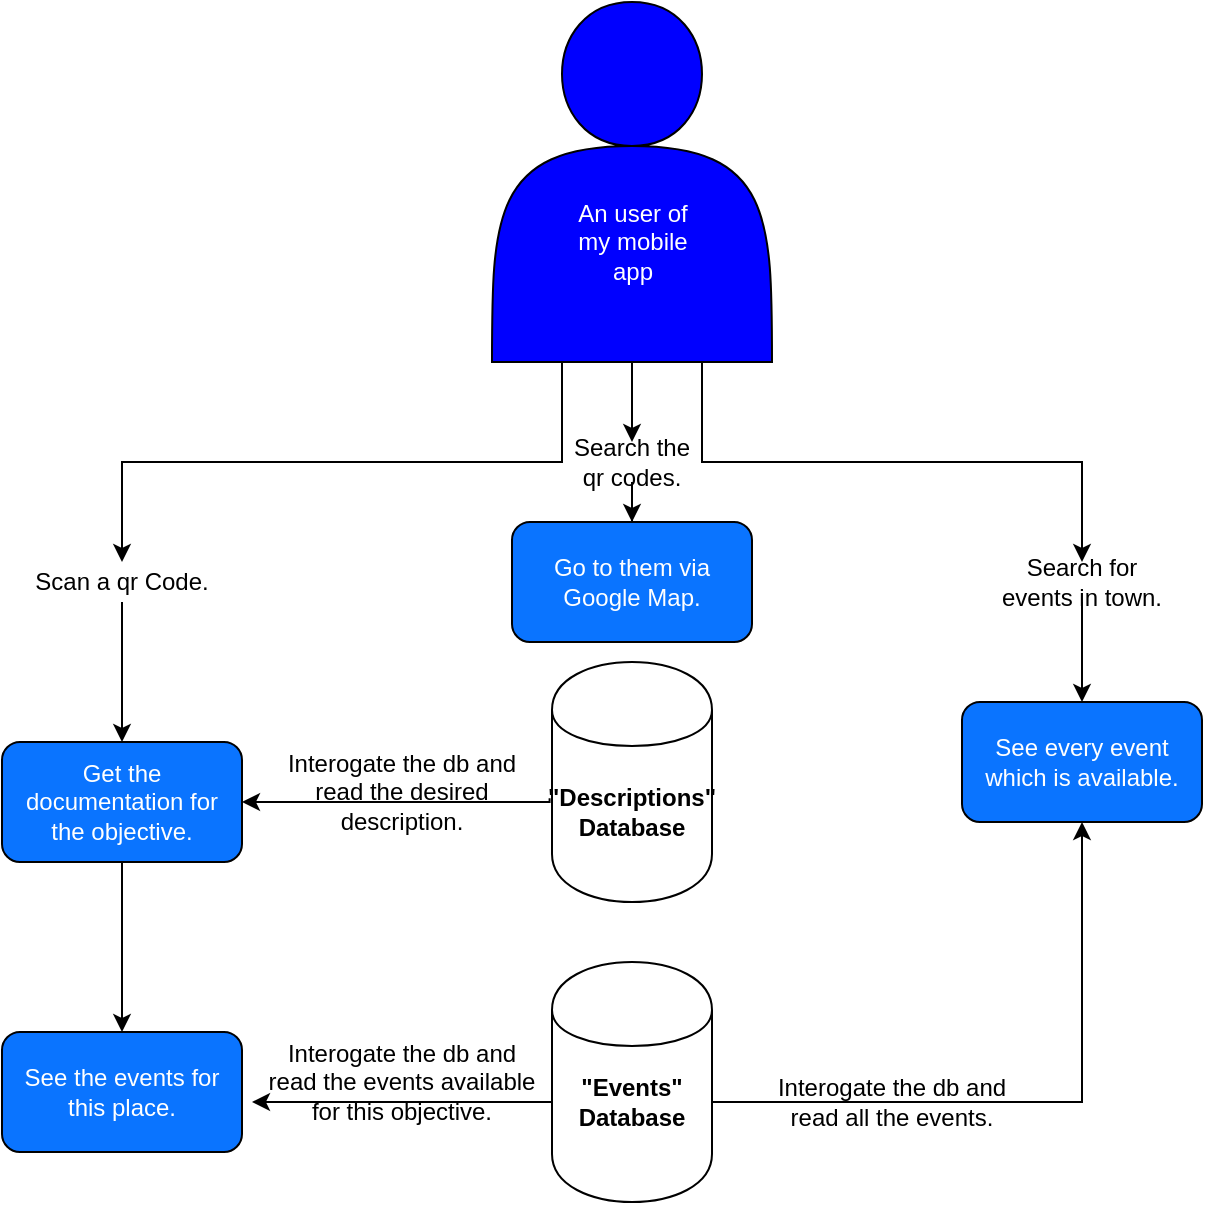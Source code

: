 <mxfile version="12.3.9" type="device" pages="1"><diagram id="Xzsiuuy3gbnd1Ay-5tpV" name="Page-1"><mxGraphModel dx="1038" dy="580" grid="1" gridSize="10" guides="1" tooltips="1" connect="1" arrows="1" fold="1" page="1" pageScale="1" pageWidth="827" pageHeight="1169" math="0" shadow="0"><root><mxCell id="0"/><mxCell id="1" parent="0"/><mxCell id="Dp08URRKoPR0fv06JYpc-8" style="edgeStyle=orthogonalEdgeStyle;rounded=0;orthogonalLoop=1;jettySize=auto;html=1;exitX=0.5;exitY=1;exitDx=0;exitDy=0;entryX=0.5;entryY=0;entryDx=0;entryDy=0;fontColor=#FFFFFF;" parent="1" source="Dp08URRKoPR0fv06JYpc-1" target="Dp08URRKoPR0fv06JYpc-5" edge="1"><mxGeometry relative="1" as="geometry"/></mxCell><mxCell id="Dp08URRKoPR0fv06JYpc-13" style="edgeStyle=orthogonalEdgeStyle;rounded=0;orthogonalLoop=1;jettySize=auto;html=1;exitX=0.25;exitY=1;exitDx=0;exitDy=0;entryX=0.5;entryY=0;entryDx=0;entryDy=0;fontColor=#FFFFFF;" parent="1" source="Dp08URRKoPR0fv06JYpc-1" target="Dp08URRKoPR0fv06JYpc-12" edge="1"><mxGeometry relative="1" as="geometry"/></mxCell><mxCell id="OuJWMjcxE--GV9yJBJRy-2" style="edgeStyle=orthogonalEdgeStyle;rounded=0;orthogonalLoop=1;jettySize=auto;html=1;exitX=0.75;exitY=1;exitDx=0;exitDy=0;entryX=0.5;entryY=0;entryDx=0;entryDy=0;" edge="1" parent="1" source="Dp08URRKoPR0fv06JYpc-1" target="OuJWMjcxE--GV9yJBJRy-1"><mxGeometry relative="1" as="geometry"/></mxCell><mxCell id="Dp08URRKoPR0fv06JYpc-1" value="" style="shape=actor;whiteSpace=wrap;html=1;fillColor=#0000FF;" parent="1" vertex="1"><mxGeometry x="330" y="40" width="140" height="180" as="geometry"/></mxCell><mxCell id="Dp08URRKoPR0fv06JYpc-2" value="An user of my mobile app" style="text;html=1;strokeColor=none;fillColor=none;align=center;verticalAlign=middle;whiteSpace=wrap;rounded=0;fontColor=#FFFFFF;" parent="1" vertex="1"><mxGeometry x="362.5" y="130" width="75" height="60" as="geometry"/></mxCell><mxCell id="Dp08URRKoPR0fv06JYpc-18" style="edgeStyle=orthogonalEdgeStyle;rounded=0;orthogonalLoop=1;jettySize=auto;html=1;exitX=-0.015;exitY=0.568;exitDx=0;exitDy=0;entryX=1;entryY=0.5;entryDx=0;entryDy=0;fontColor=#FFFFFF;exitPerimeter=0;" parent="1" source="OuJWMjcxE--GV9yJBJRy-8" target="Dp08URRKoPR0fv06JYpc-14" edge="1"><mxGeometry relative="1" as="geometry"><mxPoint x="340" y="420" as="sourcePoint"/><Array as="points"><mxPoint x="359" y="440"/></Array></mxGeometry></mxCell><mxCell id="Dp08URRKoPR0fv06JYpc-11" value="" style="edgeStyle=orthogonalEdgeStyle;rounded=0;orthogonalLoop=1;jettySize=auto;html=1;fontColor=#FFFFFF;" parent="1" source="Dp08URRKoPR0fv06JYpc-5" target="Dp08URRKoPR0fv06JYpc-9" edge="1"><mxGeometry relative="1" as="geometry"/></mxCell><mxCell id="Dp08URRKoPR0fv06JYpc-5" value="&lt;font color=&quot;#000000&quot;&gt;Search the qr codes.&lt;/font&gt;" style="text;html=1;strokeColor=none;fillColor=none;align=center;verticalAlign=middle;whiteSpace=wrap;rounded=0;fontColor=#FFFFFF;" parent="1" vertex="1"><mxGeometry x="365" y="260" width="70" height="20" as="geometry"/></mxCell><mxCell id="Dp08URRKoPR0fv06JYpc-9" value="" style="rounded=1;whiteSpace=wrap;html=1;fillColor=#0A74FF;fontColor=#FFFFFF;" parent="1" vertex="1"><mxGeometry x="340" y="300" width="120" height="60" as="geometry"/></mxCell><mxCell id="Dp08URRKoPR0fv06JYpc-10" value="Go to them via Google Map." style="text;html=1;strokeColor=none;fillColor=none;align=center;verticalAlign=middle;whiteSpace=wrap;rounded=0;fontColor=#FFFFFF;" parent="1" vertex="1"><mxGeometry x="350" y="310" width="100" height="40" as="geometry"/></mxCell><mxCell id="Dp08URRKoPR0fv06JYpc-17" style="edgeStyle=orthogonalEdgeStyle;rounded=0;orthogonalLoop=1;jettySize=auto;html=1;exitX=0.5;exitY=1;exitDx=0;exitDy=0;entryX=0.5;entryY=0;entryDx=0;entryDy=0;fontColor=#FFFFFF;" parent="1" source="Dp08URRKoPR0fv06JYpc-12" target="Dp08URRKoPR0fv06JYpc-14" edge="1"><mxGeometry relative="1" as="geometry"/></mxCell><mxCell id="Dp08URRKoPR0fv06JYpc-12" value="&lt;font color=&quot;#000000&quot;&gt;Scan a qr Code.&lt;br&gt;&lt;/font&gt;" style="text;html=1;strokeColor=none;fillColor=none;align=center;verticalAlign=middle;whiteSpace=wrap;rounded=0;fontColor=#FFFFFF;" parent="1" vertex="1"><mxGeometry x="100" y="320" width="90" height="20" as="geometry"/></mxCell><mxCell id="Dp08URRKoPR0fv06JYpc-29" style="edgeStyle=orthogonalEdgeStyle;rounded=0;orthogonalLoop=1;jettySize=auto;html=1;exitX=0.5;exitY=1;exitDx=0;exitDy=0;entryX=0.5;entryY=0;entryDx=0;entryDy=0;fontColor=#000000;" parent="1" source="Dp08URRKoPR0fv06JYpc-14" target="Dp08URRKoPR0fv06JYpc-28" edge="1"><mxGeometry relative="1" as="geometry"/></mxCell><mxCell id="Dp08URRKoPR0fv06JYpc-14" value="" style="rounded=1;whiteSpace=wrap;html=1;fillColor=#0A74FF;fontColor=#FFFFFF;" parent="1" vertex="1"><mxGeometry x="85" y="410" width="120" height="60" as="geometry"/></mxCell><mxCell id="Dp08URRKoPR0fv06JYpc-15" value="Get the documentation for the objective." style="text;html=1;strokeColor=none;fillColor=none;align=center;verticalAlign=middle;whiteSpace=wrap;rounded=0;fontColor=#FFFFFF;" parent="1" vertex="1"><mxGeometry x="95" y="420" width="100" height="40" as="geometry"/></mxCell><mxCell id="Dp08URRKoPR0fv06JYpc-19" value="Interogate the db and read the desired description." style="text;html=1;strokeColor=none;fillColor=none;align=center;verticalAlign=middle;whiteSpace=wrap;rounded=0;fontColor=#000000;" parent="1" vertex="1"><mxGeometry x="220" y="420" width="130" height="30" as="geometry"/></mxCell><mxCell id="Dp08URRKoPR0fv06JYpc-28" value="" style="rounded=1;whiteSpace=wrap;html=1;fillColor=#0A74FF;fontColor=#000000;" parent="1" vertex="1"><mxGeometry x="85" y="555" width="120" height="60" as="geometry"/></mxCell><mxCell id="Dp08URRKoPR0fv06JYpc-31" value="See the events for this place." style="text;html=1;strokeColor=none;fillColor=none;align=center;verticalAlign=middle;whiteSpace=wrap;rounded=0;fontColor=#FFFFFF;" parent="1" vertex="1"><mxGeometry x="95" y="565" width="100" height="40" as="geometry"/></mxCell><mxCell id="Dp08URRKoPR0fv06JYpc-32" value="Interogate the db and read the events available for this objective." style="text;html=1;strokeColor=none;fillColor=none;align=center;verticalAlign=middle;whiteSpace=wrap;rounded=0;fontColor=#000000;" parent="1" vertex="1"><mxGeometry x="215" y="565" width="140" height="30" as="geometry"/></mxCell><mxCell id="OuJWMjcxE--GV9yJBJRy-4" value="" style="edgeStyle=orthogonalEdgeStyle;rounded=0;orthogonalLoop=1;jettySize=auto;html=1;" edge="1" parent="1" source="OuJWMjcxE--GV9yJBJRy-1" target="OuJWMjcxE--GV9yJBJRy-3"><mxGeometry relative="1" as="geometry"/></mxCell><mxCell id="OuJWMjcxE--GV9yJBJRy-1" value="Search for events in town." style="text;html=1;strokeColor=none;fillColor=none;align=center;verticalAlign=middle;whiteSpace=wrap;rounded=0;" vertex="1" parent="1"><mxGeometry x="580" y="320" width="90" height="20" as="geometry"/></mxCell><mxCell id="OuJWMjcxE--GV9yJBJRy-3" value="" style="rounded=1;whiteSpace=wrap;html=1;fillColor=#0A74FF;" vertex="1" parent="1"><mxGeometry x="565" y="390" width="120" height="60" as="geometry"/></mxCell><mxCell id="OuJWMjcxE--GV9yJBJRy-5" value="&lt;font color=&quot;#ffffff&quot;&gt;See every event which is available.&lt;/font&gt;" style="text;html=1;strokeColor=none;fillColor=none;align=center;verticalAlign=middle;whiteSpace=wrap;rounded=0;" vertex="1" parent="1"><mxGeometry x="570" y="400" width="110" height="40" as="geometry"/></mxCell><mxCell id="OuJWMjcxE--GV9yJBJRy-7" value="Interogate the db and read all the events." style="text;html=1;strokeColor=none;fillColor=none;align=center;verticalAlign=middle;whiteSpace=wrap;rounded=0;" vertex="1" parent="1"><mxGeometry x="470" y="570" width="120" height="40" as="geometry"/></mxCell><mxCell id="OuJWMjcxE--GV9yJBJRy-8" value="" style="shape=cylinder;whiteSpace=wrap;html=1;boundedLbl=1;backgroundOutline=1;" vertex="1" parent="1"><mxGeometry x="360" y="370" width="80" height="120" as="geometry"/></mxCell><mxCell id="OuJWMjcxE--GV9yJBJRy-9" value="" style="shape=cylinder;whiteSpace=wrap;html=1;boundedLbl=1;backgroundOutline=1;" vertex="1" parent="1"><mxGeometry x="360" y="520" width="80" height="120" as="geometry"/></mxCell><mxCell id="OuJWMjcxE--GV9yJBJRy-12" value="&lt;b&gt;&quot;Descriptions&quot; Database&lt;/b&gt;" style="text;html=1;strokeColor=none;fillColor=none;align=center;verticalAlign=middle;whiteSpace=wrap;rounded=0;" vertex="1" parent="1"><mxGeometry x="370" y="410" width="60" height="70" as="geometry"/></mxCell><mxCell id="OuJWMjcxE--GV9yJBJRy-16" style="edgeStyle=orthogonalEdgeStyle;rounded=0;orthogonalLoop=1;jettySize=auto;html=1;exitX=0;exitY=0.5;exitDx=0;exitDy=0;" edge="1" parent="1" source="OuJWMjcxE--GV9yJBJRy-13"><mxGeometry relative="1" as="geometry"><mxPoint x="210" y="590" as="targetPoint"/></mxGeometry></mxCell><mxCell id="OuJWMjcxE--GV9yJBJRy-17" style="edgeStyle=orthogonalEdgeStyle;rounded=0;orthogonalLoop=1;jettySize=auto;html=1;exitX=1;exitY=0.5;exitDx=0;exitDy=0;entryX=0.5;entryY=1;entryDx=0;entryDy=0;" edge="1" parent="1" source="OuJWMjcxE--GV9yJBJRy-13" target="OuJWMjcxE--GV9yJBJRy-3"><mxGeometry relative="1" as="geometry"/></mxCell><mxCell id="OuJWMjcxE--GV9yJBJRy-13" value="&lt;b&gt;&quot;Events&quot; Database&lt;/b&gt;" style="text;html=1;strokeColor=none;fillColor=none;align=center;verticalAlign=middle;whiteSpace=wrap;rounded=0;" vertex="1" parent="1"><mxGeometry x="360" y="555" width="80" height="70" as="geometry"/></mxCell></root></mxGraphModel></diagram></mxfile>